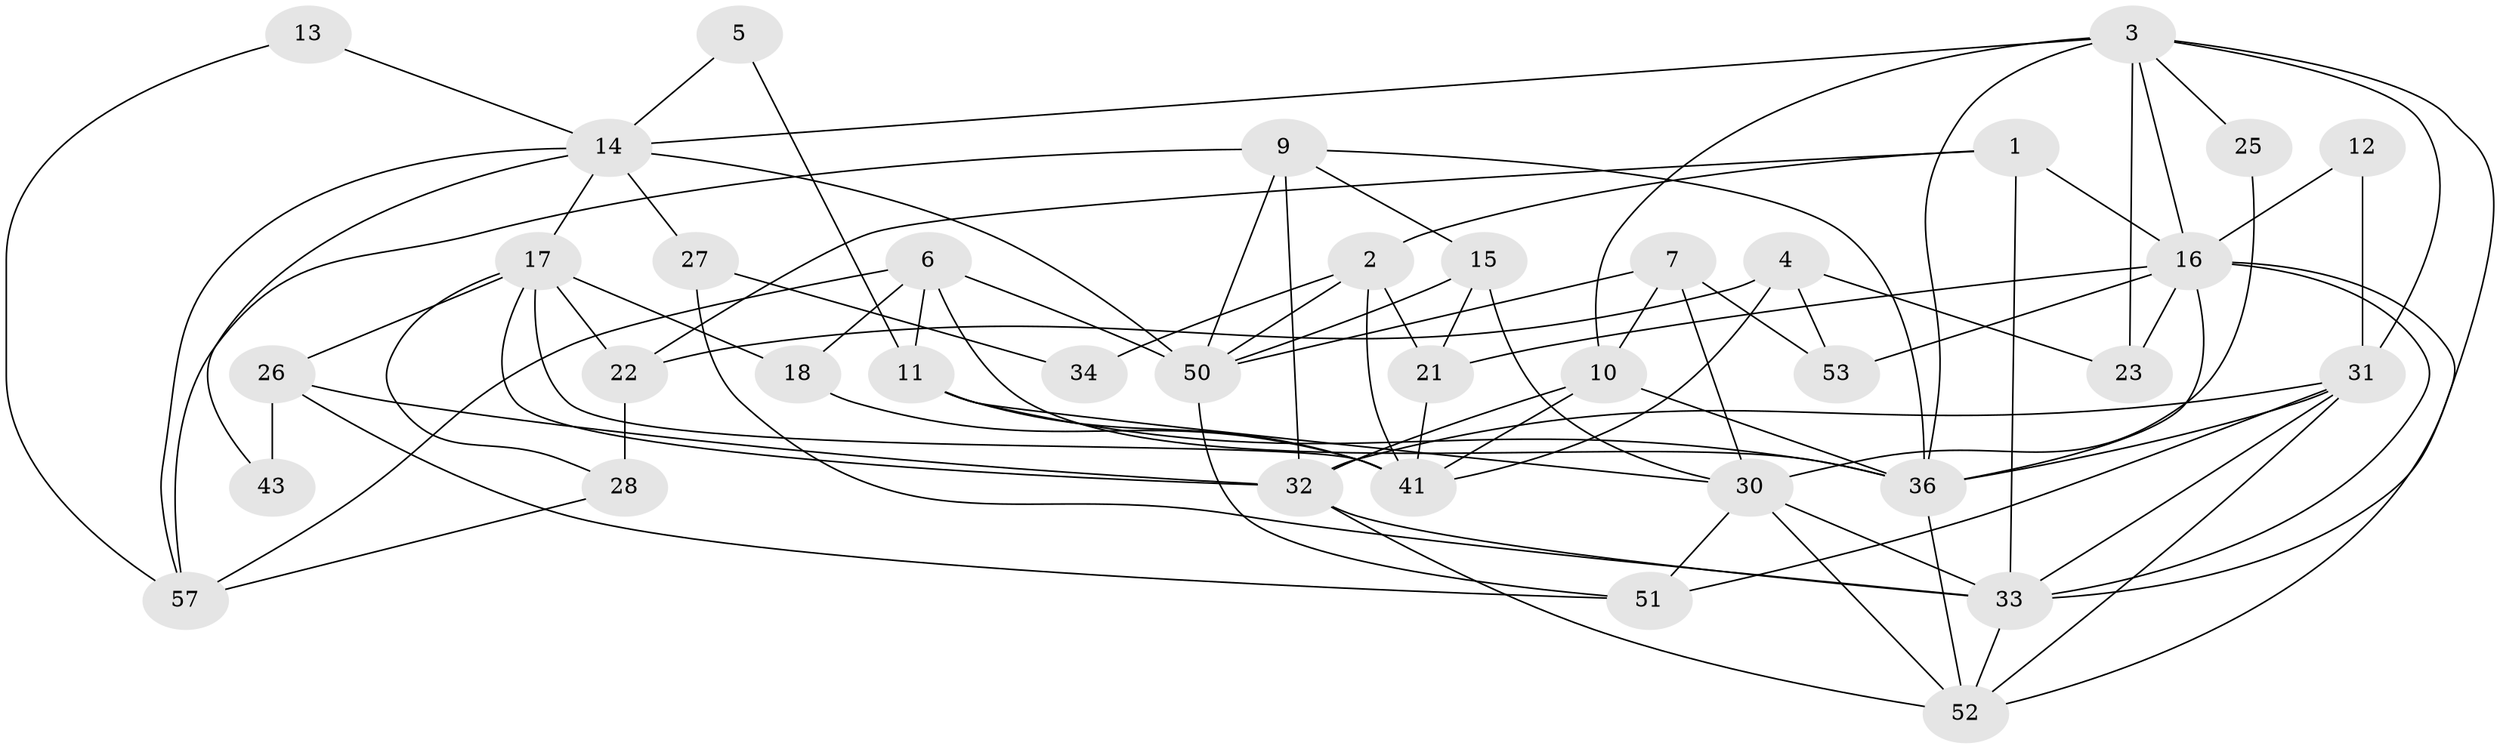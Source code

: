 // original degree distribution, {4: 0.23728813559322035, 2: 0.2033898305084746, 5: 0.2033898305084746, 3: 0.2033898305084746, 6: 0.06779661016949153, 7: 0.06779661016949153, 8: 0.01694915254237288}
// Generated by graph-tools (version 1.1) at 2025/11/02/27/25 16:11:20]
// undirected, 37 vertices, 89 edges
graph export_dot {
graph [start="1"]
  node [color=gray90,style=filled];
  1;
  2 [super="+46"];
  3 [super="+49"];
  4 [super="+55"];
  5;
  6 [super="+24"];
  7 [super="+8"];
  9 [super="+39"];
  10 [super="+58"];
  11 [super="+35"];
  12;
  13;
  14 [super="+20"];
  15 [super="+56"];
  16 [super="+47"];
  17 [super="+19"];
  18 [super="+59"];
  21 [super="+45"];
  22 [super="+29"];
  23;
  25;
  26;
  27;
  28;
  30 [super="+40"];
  31 [super="+42"];
  32 [super="+38"];
  33 [super="+37"];
  34;
  36 [super="+44"];
  41 [super="+48"];
  43;
  50 [super="+54"];
  51;
  52;
  53;
  57;
  1 -- 16;
  1 -- 22;
  1 -- 33;
  1 -- 2;
  2 -- 41;
  2 -- 34;
  2 -- 50;
  2 -- 21;
  3 -- 33;
  3 -- 23;
  3 -- 25;
  3 -- 36;
  3 -- 31;
  3 -- 14;
  3 -- 16;
  3 -- 10;
  4 -- 23;
  4 -- 41;
  4 -- 22 [weight=2];
  4 -- 53;
  5 -- 11;
  5 -- 14;
  6 -- 50;
  6 -- 36;
  6 -- 57;
  6 -- 11;
  6 -- 18;
  7 -- 10 [weight=2];
  7 -- 53;
  7 -- 50;
  7 -- 30;
  9 -- 57;
  9 -- 32;
  9 -- 50;
  9 -- 36;
  9 -- 15;
  10 -- 36;
  10 -- 41;
  10 -- 32;
  11 -- 36;
  11 -- 41;
  11 -- 30;
  12 -- 31;
  12 -- 16;
  13 -- 14;
  13 -- 57;
  14 -- 17;
  14 -- 43;
  14 -- 50;
  14 -- 57;
  14 -- 27;
  15 -- 30;
  15 -- 50;
  15 -- 21;
  16 -- 36;
  16 -- 52;
  16 -- 21;
  16 -- 23;
  16 -- 33;
  16 -- 53;
  17 -- 26;
  17 -- 32;
  17 -- 18;
  17 -- 28;
  17 -- 41;
  17 -- 22;
  18 -- 41;
  21 -- 41;
  22 -- 28;
  25 -- 30;
  26 -- 51;
  26 -- 43;
  26 -- 32;
  27 -- 34;
  27 -- 33;
  28 -- 57;
  30 -- 33 [weight=2];
  30 -- 51;
  30 -- 52;
  31 -- 52;
  31 -- 32;
  31 -- 33;
  31 -- 36;
  31 -- 51;
  32 -- 52;
  32 -- 33;
  33 -- 52;
  36 -- 52;
  50 -- 51;
}
